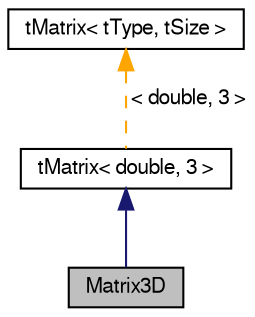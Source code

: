 digraph "Matrix3D"
{
 // LATEX_PDF_SIZE
  edge [fontname="FreeSans",fontsize="10",labelfontname="FreeSans",labelfontsize="10"];
  node [fontname="FreeSans",fontsize="10",shape=record];
  Node1 [label="Matrix3D",height=0.2,width=0.4,color="black", fillcolor="grey75", style="filled", fontcolor="black",tooltip="Macierz3D dziedziczy z tMatrix."];
  Node2 -> Node1 [dir="back",color="midnightblue",fontsize="10",style="solid",fontname="FreeSans"];
  Node2 [label="tMatrix\< double, 3 \>",height=0.2,width=0.4,color="black", fillcolor="white", style="filled",URL="$a00109.html",tooltip=" "];
  Node3 -> Node2 [dir="back",color="orange",fontsize="10",style="dashed",label=" \< double, 3 \>" ,fontname="FreeSans"];
  Node3 [label="tMatrix\< tType, tSize \>",height=0.2,width=0.4,color="black", fillcolor="white", style="filled",URL="$a00109.html",tooltip="Szablon tMatrix."];
}
